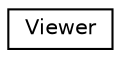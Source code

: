 digraph "Graphical Class Hierarchy"
{
  edge [fontname="Helvetica",fontsize="10",labelfontname="Helvetica",labelfontsize="10"];
  node [fontname="Helvetica",fontsize="10",shape=record];
  rankdir="LR";
  Node1 [label="Viewer",height=0.2,width=0.4,color="black", fillcolor="white", style="filled",URL="$class_viewer.html",tooltip="3D Viewer "];
}
